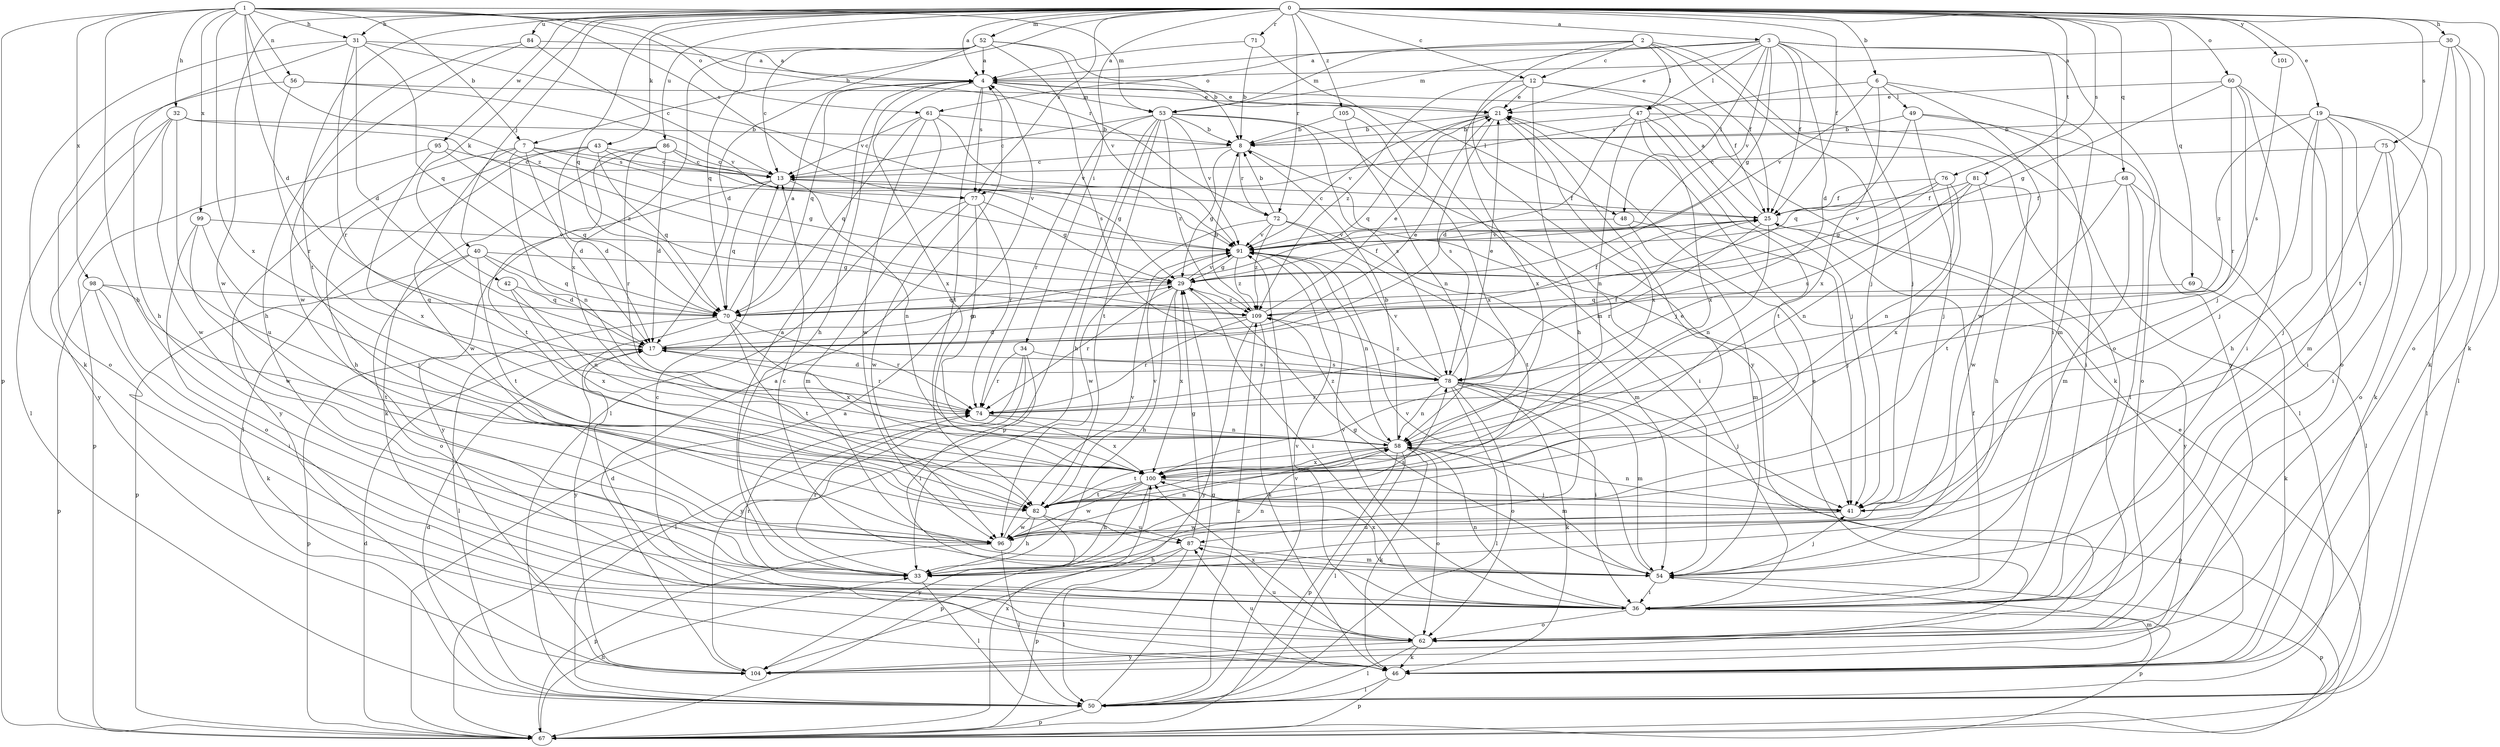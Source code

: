strict digraph  {
0;
1;
2;
3;
4;
6;
7;
8;
12;
13;
17;
19;
21;
25;
29;
30;
31;
32;
33;
34;
36;
40;
41;
42;
43;
46;
47;
48;
49;
50;
52;
53;
54;
56;
58;
60;
61;
62;
67;
68;
69;
70;
71;
72;
74;
75;
76;
77;
78;
81;
82;
84;
86;
87;
91;
95;
96;
98;
99;
100;
101;
104;
105;
109;
0 -> 3  [label=a];
0 -> 4  [label=a];
0 -> 6  [label=b];
0 -> 7  [label=b];
0 -> 12  [label=c];
0 -> 19  [label=e];
0 -> 25  [label=f];
0 -> 30  [label=h];
0 -> 31  [label=h];
0 -> 34  [label=i];
0 -> 40  [label=j];
0 -> 42  [label=k];
0 -> 43  [label=k];
0 -> 46  [label=k];
0 -> 52  [label=m];
0 -> 60  [label=o];
0 -> 68  [label=q];
0 -> 69  [label=q];
0 -> 70  [label=q];
0 -> 71  [label=r];
0 -> 72  [label=r];
0 -> 75  [label=s];
0 -> 76  [label=s];
0 -> 77  [label=s];
0 -> 81  [label=t];
0 -> 82  [label=t];
0 -> 84  [label=u];
0 -> 86  [label=u];
0 -> 95  [label=w];
0 -> 96  [label=w];
0 -> 101  [label=y];
0 -> 105  [label=z];
1 -> 7  [label=b];
1 -> 17  [label=d];
1 -> 31  [label=h];
1 -> 32  [label=h];
1 -> 33  [label=h];
1 -> 53  [label=m];
1 -> 56  [label=n];
1 -> 61  [label=o];
1 -> 67  [label=p];
1 -> 72  [label=r];
1 -> 77  [label=s];
1 -> 98  [label=x];
1 -> 99  [label=x];
1 -> 100  [label=x];
1 -> 109  [label=z];
2 -> 12  [label=c];
2 -> 25  [label=f];
2 -> 41  [label=j];
2 -> 47  [label=l];
2 -> 53  [label=m];
2 -> 61  [label=o];
2 -> 62  [label=o];
2 -> 104  [label=y];
3 -> 4  [label=a];
3 -> 17  [label=d];
3 -> 21  [label=e];
3 -> 25  [label=f];
3 -> 29  [label=g];
3 -> 36  [label=i];
3 -> 41  [label=j];
3 -> 47  [label=l];
3 -> 48  [label=l];
3 -> 53  [label=m];
3 -> 91  [label=v];
3 -> 104  [label=y];
4 -> 21  [label=e];
4 -> 33  [label=h];
4 -> 48  [label=l];
4 -> 53  [label=m];
4 -> 70  [label=q];
4 -> 77  [label=s];
4 -> 82  [label=t];
4 -> 100  [label=x];
6 -> 49  [label=l];
6 -> 54  [label=m];
6 -> 77  [label=s];
6 -> 91  [label=v];
6 -> 96  [label=w];
6 -> 100  [label=x];
7 -> 13  [label=c];
7 -> 17  [label=d];
7 -> 29  [label=g];
7 -> 58  [label=n];
7 -> 77  [label=s];
7 -> 96  [label=w];
7 -> 104  [label=y];
8 -> 13  [label=c];
8 -> 29  [label=g];
8 -> 36  [label=i];
8 -> 72  [label=r];
12 -> 21  [label=e];
12 -> 25  [label=f];
12 -> 33  [label=h];
12 -> 46  [label=k];
12 -> 100  [label=x];
12 -> 109  [label=z];
13 -> 25  [label=f];
13 -> 58  [label=n];
13 -> 70  [label=q];
13 -> 104  [label=y];
17 -> 21  [label=e];
17 -> 29  [label=g];
17 -> 67  [label=p];
17 -> 74  [label=r];
17 -> 78  [label=s];
19 -> 8  [label=b];
19 -> 33  [label=h];
19 -> 36  [label=i];
19 -> 41  [label=j];
19 -> 46  [label=k];
19 -> 50  [label=l];
19 -> 54  [label=m];
19 -> 109  [label=z];
21 -> 8  [label=b];
21 -> 70  [label=q];
21 -> 78  [label=s];
21 -> 91  [label=v];
21 -> 100  [label=x];
25 -> 4  [label=a];
25 -> 13  [label=c];
25 -> 58  [label=n];
25 -> 74  [label=r];
25 -> 91  [label=v];
25 -> 104  [label=y];
29 -> 25  [label=f];
29 -> 33  [label=h];
29 -> 36  [label=i];
29 -> 70  [label=q];
29 -> 74  [label=r];
29 -> 91  [label=v];
29 -> 100  [label=x];
29 -> 109  [label=z];
30 -> 4  [label=a];
30 -> 46  [label=k];
30 -> 50  [label=l];
30 -> 62  [label=o];
30 -> 82  [label=t];
31 -> 4  [label=a];
31 -> 17  [label=d];
31 -> 33  [label=h];
31 -> 46  [label=k];
31 -> 70  [label=q];
31 -> 74  [label=r];
31 -> 91  [label=v];
32 -> 8  [label=b];
32 -> 50  [label=l];
32 -> 87  [label=u];
32 -> 96  [label=w];
32 -> 104  [label=y];
32 -> 109  [label=z];
33 -> 4  [label=a];
33 -> 50  [label=l];
33 -> 58  [label=n];
33 -> 74  [label=r];
34 -> 36  [label=i];
34 -> 50  [label=l];
34 -> 74  [label=r];
34 -> 78  [label=s];
34 -> 104  [label=y];
36 -> 13  [label=c];
36 -> 17  [label=d];
36 -> 25  [label=f];
36 -> 58  [label=n];
36 -> 62  [label=o];
36 -> 67  [label=p];
36 -> 74  [label=r];
36 -> 91  [label=v];
40 -> 17  [label=d];
40 -> 29  [label=g];
40 -> 62  [label=o];
40 -> 67  [label=p];
40 -> 70  [label=q];
40 -> 82  [label=t];
41 -> 58  [label=n];
41 -> 87  [label=u];
41 -> 96  [label=w];
42 -> 58  [label=n];
42 -> 70  [label=q];
42 -> 100  [label=x];
43 -> 13  [label=c];
43 -> 17  [label=d];
43 -> 33  [label=h];
43 -> 50  [label=l];
43 -> 70  [label=q];
43 -> 91  [label=v];
46 -> 50  [label=l];
46 -> 54  [label=m];
46 -> 67  [label=p];
46 -> 87  [label=u];
47 -> 8  [label=b];
47 -> 17  [label=d];
47 -> 41  [label=j];
47 -> 50  [label=l];
47 -> 58  [label=n];
47 -> 82  [label=t];
47 -> 100  [label=x];
48 -> 41  [label=j];
48 -> 54  [label=m];
48 -> 91  [label=v];
49 -> 8  [label=b];
49 -> 36  [label=i];
49 -> 41  [label=j];
49 -> 62  [label=o];
49 -> 70  [label=q];
50 -> 17  [label=d];
50 -> 29  [label=g];
50 -> 67  [label=p];
50 -> 91  [label=v];
50 -> 109  [label=z];
52 -> 4  [label=a];
52 -> 8  [label=b];
52 -> 13  [label=c];
52 -> 17  [label=d];
52 -> 70  [label=q];
52 -> 78  [label=s];
52 -> 91  [label=v];
52 -> 100  [label=x];
53 -> 8  [label=b];
53 -> 13  [label=c];
53 -> 33  [label=h];
53 -> 41  [label=j];
53 -> 67  [label=p];
53 -> 74  [label=r];
53 -> 78  [label=s];
53 -> 82  [label=t];
53 -> 91  [label=v];
53 -> 109  [label=z];
54 -> 13  [label=c];
54 -> 29  [label=g];
54 -> 36  [label=i];
54 -> 41  [label=j];
54 -> 67  [label=p];
54 -> 91  [label=v];
54 -> 100  [label=x];
56 -> 21  [label=e];
56 -> 62  [label=o];
56 -> 74  [label=r];
56 -> 91  [label=v];
58 -> 8  [label=b];
58 -> 46  [label=k];
58 -> 50  [label=l];
58 -> 54  [label=m];
58 -> 62  [label=o];
58 -> 67  [label=p];
58 -> 82  [label=t];
58 -> 100  [label=x];
58 -> 109  [label=z];
60 -> 21  [label=e];
60 -> 29  [label=g];
60 -> 36  [label=i];
60 -> 41  [label=j];
60 -> 62  [label=o];
60 -> 74  [label=r];
61 -> 8  [label=b];
61 -> 13  [label=c];
61 -> 50  [label=l];
61 -> 70  [label=q];
61 -> 91  [label=v];
61 -> 96  [label=w];
62 -> 21  [label=e];
62 -> 46  [label=k];
62 -> 50  [label=l];
62 -> 87  [label=u];
62 -> 91  [label=v];
62 -> 100  [label=x];
62 -> 104  [label=y];
67 -> 4  [label=a];
67 -> 17  [label=d];
67 -> 21  [label=e];
67 -> 33  [label=h];
67 -> 100  [label=x];
68 -> 25  [label=f];
68 -> 36  [label=i];
68 -> 50  [label=l];
68 -> 54  [label=m];
68 -> 82  [label=t];
69 -> 46  [label=k];
69 -> 70  [label=q];
70 -> 4  [label=a];
70 -> 50  [label=l];
70 -> 74  [label=r];
70 -> 82  [label=t];
70 -> 100  [label=x];
70 -> 104  [label=y];
71 -> 4  [label=a];
71 -> 8  [label=b];
71 -> 54  [label=m];
72 -> 8  [label=b];
72 -> 54  [label=m];
72 -> 82  [label=t];
72 -> 91  [label=v];
72 -> 96  [label=w];
72 -> 109  [label=z];
74 -> 58  [label=n];
74 -> 100  [label=x];
75 -> 13  [label=c];
75 -> 36  [label=i];
75 -> 41  [label=j];
75 -> 62  [label=o];
76 -> 25  [label=f];
76 -> 29  [label=g];
76 -> 58  [label=n];
76 -> 91  [label=v];
76 -> 100  [label=x];
77 -> 29  [label=g];
77 -> 54  [label=m];
77 -> 58  [label=n];
77 -> 74  [label=r];
77 -> 96  [label=w];
78 -> 17  [label=d];
78 -> 21  [label=e];
78 -> 25  [label=f];
78 -> 36  [label=i];
78 -> 41  [label=j];
78 -> 46  [label=k];
78 -> 50  [label=l];
78 -> 54  [label=m];
78 -> 58  [label=n];
78 -> 62  [label=o];
78 -> 67  [label=p];
78 -> 74  [label=r];
78 -> 91  [label=v];
78 -> 109  [label=z];
81 -> 25  [label=f];
81 -> 33  [label=h];
81 -> 58  [label=n];
81 -> 78  [label=s];
81 -> 96  [label=w];
82 -> 21  [label=e];
82 -> 33  [label=h];
82 -> 87  [label=u];
82 -> 91  [label=v];
82 -> 96  [label=w];
82 -> 104  [label=y];
84 -> 4  [label=a];
84 -> 13  [label=c];
84 -> 33  [label=h];
84 -> 96  [label=w];
86 -> 13  [label=c];
86 -> 17  [label=d];
86 -> 29  [label=g];
86 -> 46  [label=k];
86 -> 74  [label=r];
86 -> 82  [label=t];
87 -> 29  [label=g];
87 -> 33  [label=h];
87 -> 50  [label=l];
87 -> 54  [label=m];
87 -> 67  [label=p];
91 -> 29  [label=g];
91 -> 58  [label=n];
91 -> 109  [label=z];
95 -> 13  [label=c];
95 -> 67  [label=p];
95 -> 70  [label=q];
95 -> 100  [label=x];
96 -> 50  [label=l];
96 -> 58  [label=n];
96 -> 67  [label=p];
96 -> 78  [label=s];
96 -> 91  [label=v];
98 -> 36  [label=i];
98 -> 46  [label=k];
98 -> 67  [label=p];
98 -> 70  [label=q];
98 -> 82  [label=t];
99 -> 41  [label=j];
99 -> 62  [label=o];
99 -> 91  [label=v];
99 -> 96  [label=w];
100 -> 33  [label=h];
100 -> 41  [label=j];
100 -> 67  [label=p];
100 -> 82  [label=t];
100 -> 96  [label=w];
101 -> 78  [label=s];
104 -> 4  [label=a];
105 -> 8  [label=b];
105 -> 58  [label=n];
105 -> 100  [label=x];
109 -> 8  [label=b];
109 -> 17  [label=d];
109 -> 21  [label=e];
109 -> 25  [label=f];
109 -> 46  [label=k];
109 -> 74  [label=r];
109 -> 104  [label=y];
}
